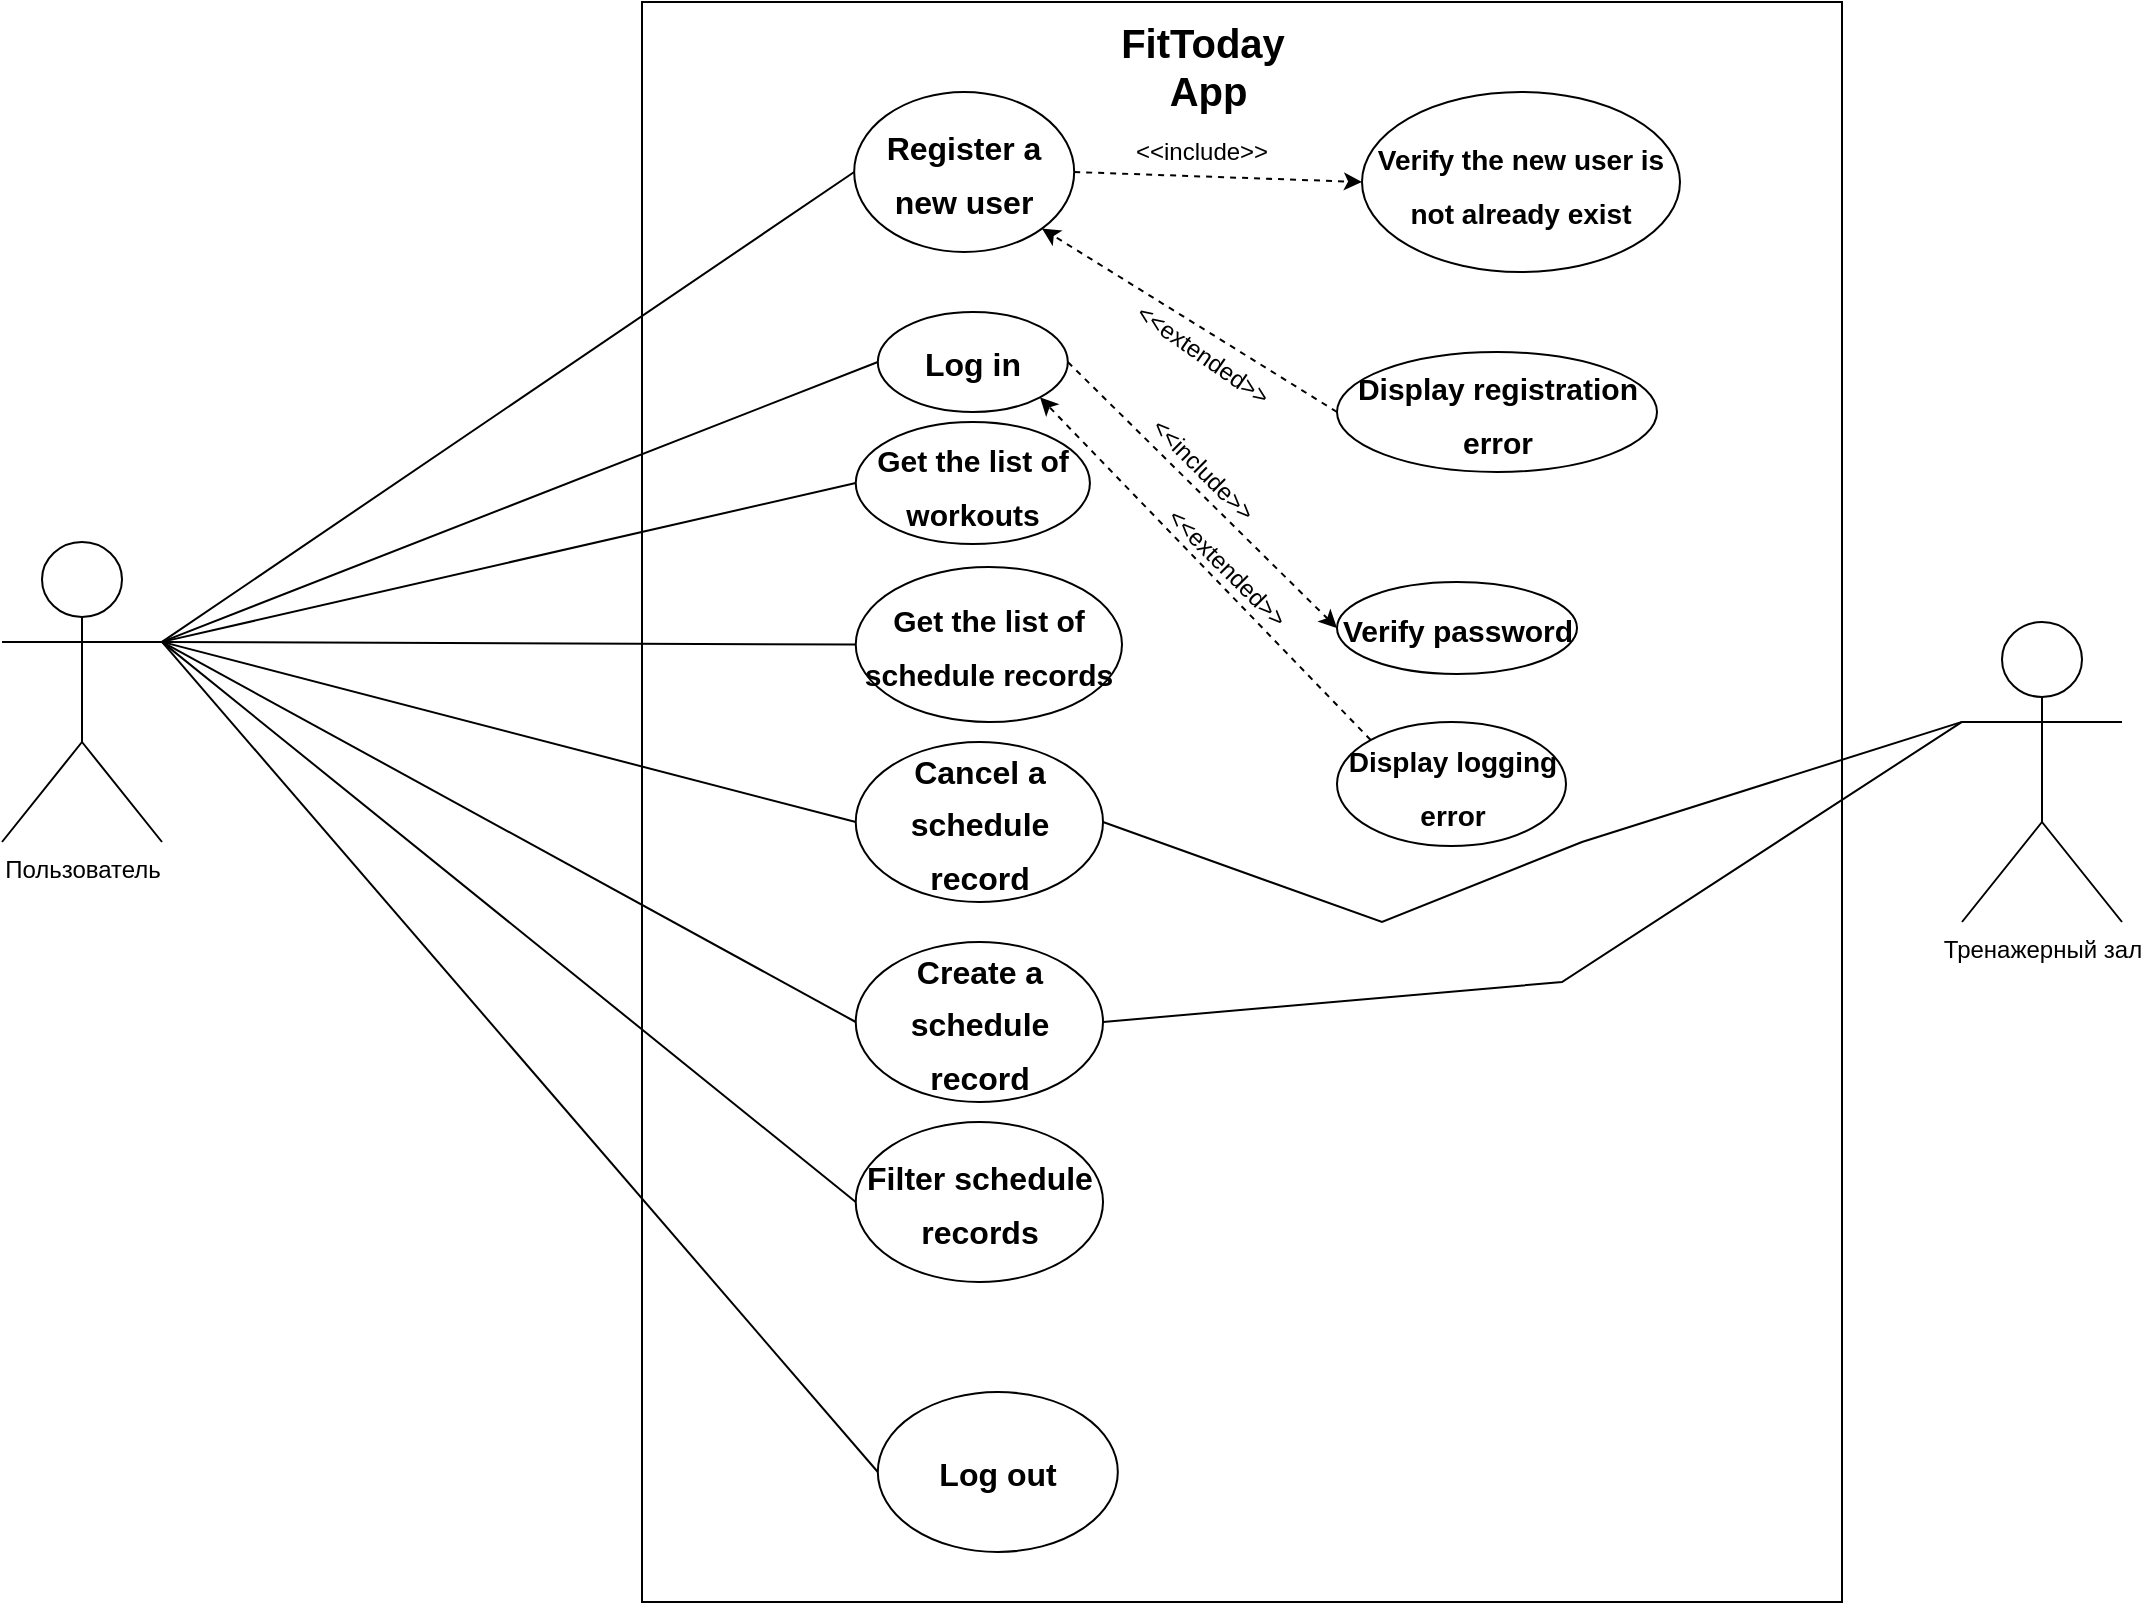 <mxfile version="24.6.4" type="device">
  <diagram name="Page-1" id="iomSMd12KGpMH-CYqlQn">
    <mxGraphModel dx="1434" dy="854" grid="1" gridSize="10" guides="1" tooltips="1" connect="1" arrows="1" fold="1" page="1" pageScale="1" pageWidth="1169" pageHeight="827" math="0" shadow="0">
      <root>
        <mxCell id="0" />
        <mxCell id="1" parent="0" />
        <mxCell id="QuXru1zUYhoHmNLPf4Nt-7" value="Тренажерный зал" style="shape=umlActor;verticalLabelPosition=bottom;verticalAlign=top;html=1;outlineConnect=0;" parent="1" vertex="1">
          <mxGeometry x="1000" y="320" width="80" height="150" as="geometry" />
        </mxCell>
        <mxCell id="QuXru1zUYhoHmNLPf4Nt-9" value="" style="group" parent="1" connectable="0" vertex="1">
          <mxGeometry x="320" y="10" width="600" height="800" as="geometry" />
        </mxCell>
        <mxCell id="QuXru1zUYhoHmNLPf4Nt-2" value="" style="rounded=0;whiteSpace=wrap;html=1;" parent="QuXru1zUYhoHmNLPf4Nt-9" vertex="1">
          <mxGeometry x="20" width="600" height="800" as="geometry" />
        </mxCell>
        <mxCell id="QuXru1zUYhoHmNLPf4Nt-4" value="&lt;span style=&quot;font-size: 20px;&quot;&gt;&lt;b&gt;FitToday&lt;/b&gt;&lt;/span&gt;&lt;div&gt;&lt;div&gt;&lt;div style=&quot;font-size: 20px;&quot;&gt;&lt;font style=&quot;font-size: 20px;&quot;&gt;&lt;b&gt;&amp;nbsp;App&lt;/b&gt;&lt;/font&gt;&lt;/div&gt;&lt;/div&gt;&lt;/div&gt;" style="text;html=1;align=center;verticalAlign=middle;whiteSpace=wrap;rounded=0;" parent="QuXru1zUYhoHmNLPf4Nt-9" vertex="1">
          <mxGeometry x="232.5" y="3.792" width="135" height="56.879" as="geometry" />
        </mxCell>
        <mxCell id="QuXru1zUYhoHmNLPf4Nt-12" value="&lt;font style=&quot;font-size: 16px;&quot;&gt;Register a new user&lt;/font&gt;" style="ellipse;whiteSpace=wrap;html=1;fontSize=22;fontStyle=1" parent="QuXru1zUYhoHmNLPf4Nt-9" vertex="1">
          <mxGeometry x="126.09" y="45" width="110" height="80" as="geometry" />
        </mxCell>
        <mxCell id="QuXru1zUYhoHmNLPf4Nt-10" value="&lt;font style=&quot;font-size: 16px;&quot;&gt;Log in&lt;/font&gt;" style="ellipse;whiteSpace=wrap;html=1;fontSize=22;fontStyle=1" parent="QuXru1zUYhoHmNLPf4Nt-9" vertex="1">
          <mxGeometry x="137.91" y="155" width="95" height="50" as="geometry" />
        </mxCell>
        <mxCell id="QuXru1zUYhoHmNLPf4Nt-15" value="&lt;font style=&quot;font-size: 15px;&quot;&gt;Get the list of workouts&lt;/font&gt;" style="ellipse;whiteSpace=wrap;html=1;fontSize=22;fontStyle=1" parent="QuXru1zUYhoHmNLPf4Nt-9" vertex="1">
          <mxGeometry x="126.87" y="210" width="117.09" height="61" as="geometry" />
        </mxCell>
        <mxCell id="QuXru1zUYhoHmNLPf4Nt-11" value="&lt;font style=&quot;font-size: 16px;&quot;&gt;Log out&lt;/font&gt;" style="ellipse;whiteSpace=wrap;html=1;fontSize=22;fontStyle=1" parent="QuXru1zUYhoHmNLPf4Nt-9" vertex="1">
          <mxGeometry x="137.91" y="695" width="120" height="80" as="geometry" />
        </mxCell>
        <mxCell id="QuXru1zUYhoHmNLPf4Nt-13" style="edgeStyle=orthogonalEdgeStyle;rounded=0;orthogonalLoop=1;jettySize=auto;html=1;exitX=0.5;exitY=1;exitDx=0;exitDy=0;" parent="QuXru1zUYhoHmNLPf4Nt-9" source="QuXru1zUYhoHmNLPf4Nt-11" target="QuXru1zUYhoHmNLPf4Nt-11" edge="1">
          <mxGeometry relative="1" as="geometry" />
        </mxCell>
        <mxCell id="QuXru1zUYhoHmNLPf4Nt-61" value="&lt;font style=&quot;font-size: 14px;&quot;&gt;Verify the new user is not already exist&lt;/font&gt;" style="ellipse;whiteSpace=wrap;html=1;fontSize=22;fontStyle=1" parent="QuXru1zUYhoHmNLPf4Nt-9" vertex="1">
          <mxGeometry x="380.0" y="45" width="159" height="90" as="geometry" />
        </mxCell>
        <mxCell id="QuXru1zUYhoHmNLPf4Nt-62" value="&lt;font style=&quot;font-size: 15px;&quot;&gt;Display registration error&lt;/font&gt;" style="ellipse;whiteSpace=wrap;html=1;fontSize=22;fontStyle=1" parent="QuXru1zUYhoHmNLPf4Nt-9" vertex="1">
          <mxGeometry x="367.5" y="175" width="160" height="60" as="geometry" />
        </mxCell>
        <mxCell id="QuXru1zUYhoHmNLPf4Nt-58" value="&lt;font style=&quot;font-size: 15px;&quot;&gt;Verify password&lt;/font&gt;" style="ellipse;whiteSpace=wrap;html=1;fontSize=22;fontStyle=1" parent="QuXru1zUYhoHmNLPf4Nt-9" vertex="1">
          <mxGeometry x="367.5" y="290" width="120" height="46" as="geometry" />
        </mxCell>
        <mxCell id="QuXru1zUYhoHmNLPf4Nt-59" value="&lt;font style=&quot;font-size: 14px;&quot;&gt;Display logging error&lt;/font&gt;" style="ellipse;whiteSpace=wrap;html=1;fontSize=22;fontStyle=1" parent="QuXru1zUYhoHmNLPf4Nt-9" vertex="1">
          <mxGeometry x="367.5" y="360" width="114.5" height="62" as="geometry" />
        </mxCell>
        <mxCell id="QuXru1zUYhoHmNLPf4Nt-67" value="" style="endArrow=classic;html=1;rounded=0;entryX=0;entryY=0.5;entryDx=0;entryDy=0;exitX=1;exitY=0.5;exitDx=0;exitDy=0;dashed=1;" parent="QuXru1zUYhoHmNLPf4Nt-9" source="QuXru1zUYhoHmNLPf4Nt-12" target="QuXru1zUYhoHmNLPf4Nt-61" edge="1">
          <mxGeometry width="50" height="50" relative="1" as="geometry">
            <mxPoint x="404.73" y="255" as="sourcePoint" />
            <mxPoint x="454.73" y="205" as="targetPoint" />
          </mxGeometry>
        </mxCell>
        <mxCell id="QuXru1zUYhoHmNLPf4Nt-66" value="&amp;lt;&amp;lt;include&amp;gt;&amp;gt;" style="text;whiteSpace=wrap;html=1;rotation=0;" parent="QuXru1zUYhoHmNLPf4Nt-9" vertex="1">
          <mxGeometry x="265" y="60.67" width="70" height="30" as="geometry" />
        </mxCell>
        <mxCell id="QuXru1zUYhoHmNLPf4Nt-72" value="" style="endArrow=classic;html=1;rounded=0;exitX=1;exitY=0.5;exitDx=0;exitDy=0;entryX=0;entryY=0.5;entryDx=0;entryDy=0;dashed=1;" parent="QuXru1zUYhoHmNLPf4Nt-9" source="QuXru1zUYhoHmNLPf4Nt-10" target="QuXru1zUYhoHmNLPf4Nt-58" edge="1">
          <mxGeometry width="50" height="50" relative="1" as="geometry">
            <mxPoint x="324.73" y="65" as="sourcePoint" />
            <mxPoint x="374.73" y="15" as="targetPoint" />
          </mxGeometry>
        </mxCell>
        <mxCell id="QuXru1zUYhoHmNLPf4Nt-73" value="&amp;lt;&amp;lt;include&amp;gt;&amp;gt;" style="text;whiteSpace=wrap;html=1;rotation=45;" parent="QuXru1zUYhoHmNLPf4Nt-9" vertex="1">
          <mxGeometry x="265.0" y="220" width="70" height="30" as="geometry" />
        </mxCell>
        <mxCell id="QuXru1zUYhoHmNLPf4Nt-75" value="" style="endArrow=classic;html=1;rounded=0;entryX=1;entryY=1;entryDx=0;entryDy=0;exitX=0;exitY=0;exitDx=0;exitDy=0;dashed=1;" parent="QuXru1zUYhoHmNLPf4Nt-9" source="QuXru1zUYhoHmNLPf4Nt-59" target="QuXru1zUYhoHmNLPf4Nt-10" edge="1">
          <mxGeometry width="50" height="50" relative="1" as="geometry">
            <mxPoint x="324.73" y="235" as="sourcePoint" />
            <mxPoint x="374.73" y="185" as="targetPoint" />
          </mxGeometry>
        </mxCell>
        <mxCell id="QuXru1zUYhoHmNLPf4Nt-77" value="&amp;lt;&amp;lt;extended&amp;gt;&amp;gt;" style="text;whiteSpace=wrap;html=1;rotation=45;" parent="QuXru1zUYhoHmNLPf4Nt-9" vertex="1">
          <mxGeometry x="272.91" y="265" width="70" height="30" as="geometry" />
        </mxCell>
        <mxCell id="QuXru1zUYhoHmNLPf4Nt-78" value="" style="endArrow=classic;html=1;rounded=0;entryX=1;entryY=1;entryDx=0;entryDy=0;exitX=0;exitY=0.5;exitDx=0;exitDy=0;dashed=1;" parent="QuXru1zUYhoHmNLPf4Nt-9" source="QuXru1zUYhoHmNLPf4Nt-62" target="QuXru1zUYhoHmNLPf4Nt-12" edge="1">
          <mxGeometry width="50" height="50" relative="1" as="geometry">
            <mxPoint x="324.73" y="235" as="sourcePoint" />
            <mxPoint x="374.73" y="185" as="targetPoint" />
          </mxGeometry>
        </mxCell>
        <mxCell id="QuXru1zUYhoHmNLPf4Nt-79" value="&amp;lt;&amp;lt;extended&amp;gt;&amp;gt;" style="text;whiteSpace=wrap;html=1;rotation=35;" parent="QuXru1zUYhoHmNLPf4Nt-9" vertex="1">
          <mxGeometry x="260.91" y="159" width="70" height="30" as="geometry" />
        </mxCell>
        <mxCell id="6D9-nDPek5AweU0arsGU-3" value="&lt;font style=&quot;font-size: 16px;&quot;&gt;Create a schedule record&lt;/font&gt;" style="ellipse;whiteSpace=wrap;html=1;fontSize=22;fontStyle=1" parent="QuXru1zUYhoHmNLPf4Nt-9" vertex="1">
          <mxGeometry x="126.87" y="470" width="123.64" height="80" as="geometry" />
        </mxCell>
        <mxCell id="6D9-nDPek5AweU0arsGU-8" value="&lt;font style=&quot;font-size: 16px;&quot;&gt;Cancel a schedule record&lt;/font&gt;" style="ellipse;whiteSpace=wrap;html=1;fontSize=22;fontStyle=1" parent="QuXru1zUYhoHmNLPf4Nt-9" vertex="1">
          <mxGeometry x="126.87" y="370" width="123.64" height="80" as="geometry" />
        </mxCell>
        <mxCell id="6D9-nDPek5AweU0arsGU-10" value="&lt;font style=&quot;font-size: 15px;&quot;&gt;Get the list of schedule records&lt;/font&gt;" style="ellipse;whiteSpace=wrap;html=1;fontSize=22;fontStyle=1" parent="QuXru1zUYhoHmNLPf4Nt-9" vertex="1">
          <mxGeometry x="126.87" y="282.5" width="133.13" height="77.5" as="geometry" />
        </mxCell>
        <mxCell id="mJP1iHNZcZVPWcQlC1ns-26" value="&lt;font style=&quot;font-size: 16px;&quot;&gt;Filter schedule records&lt;/font&gt;" style="ellipse;whiteSpace=wrap;html=1;fontSize=22;fontStyle=1" vertex="1" parent="QuXru1zUYhoHmNLPf4Nt-9">
          <mxGeometry x="126.87" y="560" width="123.64" height="80" as="geometry" />
        </mxCell>
        <mxCell id="QuXru1zUYhoHmNLPf4Nt-5" value="Пользователь&lt;div&gt;&lt;br&gt;&lt;/div&gt;" style="shape=umlActor;verticalLabelPosition=bottom;verticalAlign=top;html=1;outlineConnect=0;" parent="1" vertex="1">
          <mxGeometry x="20" y="280" width="80" height="150" as="geometry" />
        </mxCell>
        <mxCell id="QuXru1zUYhoHmNLPf4Nt-31" value="" style="endArrow=none;html=1;rounded=0;entryX=0;entryY=0.5;entryDx=0;entryDy=0;exitX=1;exitY=0.333;exitDx=0;exitDy=0;exitPerimeter=0;" parent="1" source="QuXru1zUYhoHmNLPf4Nt-5" target="QuXru1zUYhoHmNLPf4Nt-10" edge="1">
          <mxGeometry width="50" height="50" relative="1" as="geometry">
            <mxPoint x="330" y="474.67" as="sourcePoint" />
            <mxPoint x="380" y="424.67" as="targetPoint" />
          </mxGeometry>
        </mxCell>
        <mxCell id="QuXru1zUYhoHmNLPf4Nt-32" value="" style="endArrow=none;html=1;rounded=0;entryX=0;entryY=0.5;entryDx=0;entryDy=0;exitX=1;exitY=0.333;exitDx=0;exitDy=0;exitPerimeter=0;" parent="1" source="QuXru1zUYhoHmNLPf4Nt-5" target="QuXru1zUYhoHmNLPf4Nt-15" edge="1">
          <mxGeometry width="50" height="50" relative="1" as="geometry">
            <mxPoint x="340" y="474.67" as="sourcePoint" />
            <mxPoint x="390" y="424.67" as="targetPoint" />
          </mxGeometry>
        </mxCell>
        <mxCell id="QuXru1zUYhoHmNLPf4Nt-35" value="" style="endArrow=none;html=1;rounded=0;exitX=1;exitY=0.333;exitDx=0;exitDy=0;exitPerimeter=0;entryX=0;entryY=0.5;entryDx=0;entryDy=0;" parent="1" source="QuXru1zUYhoHmNLPf4Nt-5" target="QuXru1zUYhoHmNLPf4Nt-11" edge="1">
          <mxGeometry width="50" height="50" relative="1" as="geometry">
            <mxPoint x="500" y="584.67" as="sourcePoint" />
            <mxPoint x="550" y="534.67" as="targetPoint" />
          </mxGeometry>
        </mxCell>
        <mxCell id="QuXru1zUYhoHmNLPf4Nt-29" value="" style="endArrow=none;html=1;rounded=0;entryX=0;entryY=0.5;entryDx=0;entryDy=0;exitX=1;exitY=0.333;exitDx=0;exitDy=0;exitPerimeter=0;" parent="1" source="QuXru1zUYhoHmNLPf4Nt-5" target="QuXru1zUYhoHmNLPf4Nt-12" edge="1">
          <mxGeometry width="50" height="50" relative="1" as="geometry">
            <mxPoint x="100" y="580" as="sourcePoint" />
            <mxPoint x="570" y="284.67" as="targetPoint" />
          </mxGeometry>
        </mxCell>
        <mxCell id="6D9-nDPek5AweU0arsGU-7" value="" style="endArrow=none;html=1;rounded=0;exitX=1;exitY=0.5;exitDx=0;exitDy=0;entryX=0;entryY=0.333;entryDx=0;entryDy=0;entryPerimeter=0;" parent="1" source="6D9-nDPek5AweU0arsGU-3" target="QuXru1zUYhoHmNLPf4Nt-7" edge="1">
          <mxGeometry width="50" height="50" relative="1" as="geometry">
            <mxPoint x="595" y="560" as="sourcePoint" />
            <mxPoint x="1010" y="380" as="targetPoint" />
            <Array as="points">
              <mxPoint x="800" y="500" />
            </Array>
          </mxGeometry>
        </mxCell>
        <mxCell id="6D9-nDPek5AweU0arsGU-9" value="" style="endArrow=none;html=1;rounded=0;exitX=1;exitY=0.5;exitDx=0;exitDy=0;entryX=0;entryY=0.333;entryDx=0;entryDy=0;entryPerimeter=0;" parent="1" source="6D9-nDPek5AweU0arsGU-8" target="QuXru1zUYhoHmNLPf4Nt-7" edge="1">
          <mxGeometry width="50" height="50" relative="1" as="geometry">
            <mxPoint x="595" y="650" as="sourcePoint" />
            <mxPoint x="1010" y="380" as="targetPoint" />
            <Array as="points">
              <mxPoint x="710" y="470" />
              <mxPoint x="810" y="430" />
            </Array>
          </mxGeometry>
        </mxCell>
        <mxCell id="6D9-nDPek5AweU0arsGU-13" value="" style="endArrow=none;html=1;rounded=0;exitX=1;exitY=0.333;exitDx=0;exitDy=0;exitPerimeter=0;entryX=0;entryY=0.5;entryDx=0;entryDy=0;" parent="1" source="QuXru1zUYhoHmNLPf4Nt-5" target="6D9-nDPek5AweU0arsGU-3" edge="1">
          <mxGeometry width="50" height="50" relative="1" as="geometry">
            <mxPoint x="110" y="340" as="sourcePoint" />
            <mxPoint x="471" y="560" as="targetPoint" />
          </mxGeometry>
        </mxCell>
        <mxCell id="6D9-nDPek5AweU0arsGU-14" value="" style="endArrow=none;html=1;rounded=0;exitX=1;exitY=0.333;exitDx=0;exitDy=0;exitPerimeter=0;entryX=0;entryY=0.5;entryDx=0;entryDy=0;" parent="1" source="QuXru1zUYhoHmNLPf4Nt-5" target="6D9-nDPek5AweU0arsGU-8" edge="1">
          <mxGeometry width="50" height="50" relative="1" as="geometry">
            <mxPoint x="110" y="340" as="sourcePoint" />
            <mxPoint x="471" y="650" as="targetPoint" />
          </mxGeometry>
        </mxCell>
        <mxCell id="mJP1iHNZcZVPWcQlC1ns-2" value="" style="endArrow=none;html=1;rounded=0;entryX=0;entryY=0.5;entryDx=0;entryDy=0;exitX=1;exitY=0.333;exitDx=0;exitDy=0;exitPerimeter=0;" edge="1" parent="1" source="QuXru1zUYhoHmNLPf4Nt-5" target="6D9-nDPek5AweU0arsGU-10">
          <mxGeometry width="50" height="50" relative="1" as="geometry">
            <mxPoint x="110" y="340" as="sourcePoint" />
            <mxPoint x="456" y="95" as="targetPoint" />
          </mxGeometry>
        </mxCell>
        <mxCell id="mJP1iHNZcZVPWcQlC1ns-28" value="" style="endArrow=none;html=1;rounded=0;exitX=1;exitY=0.333;exitDx=0;exitDy=0;exitPerimeter=0;entryX=0;entryY=0.5;entryDx=0;entryDy=0;" edge="1" parent="1" source="QuXru1zUYhoHmNLPf4Nt-5" target="mJP1iHNZcZVPWcQlC1ns-26">
          <mxGeometry width="50" height="50" relative="1" as="geometry">
            <mxPoint x="110" y="340" as="sourcePoint" />
            <mxPoint x="468" y="755" as="targetPoint" />
          </mxGeometry>
        </mxCell>
      </root>
    </mxGraphModel>
  </diagram>
</mxfile>
